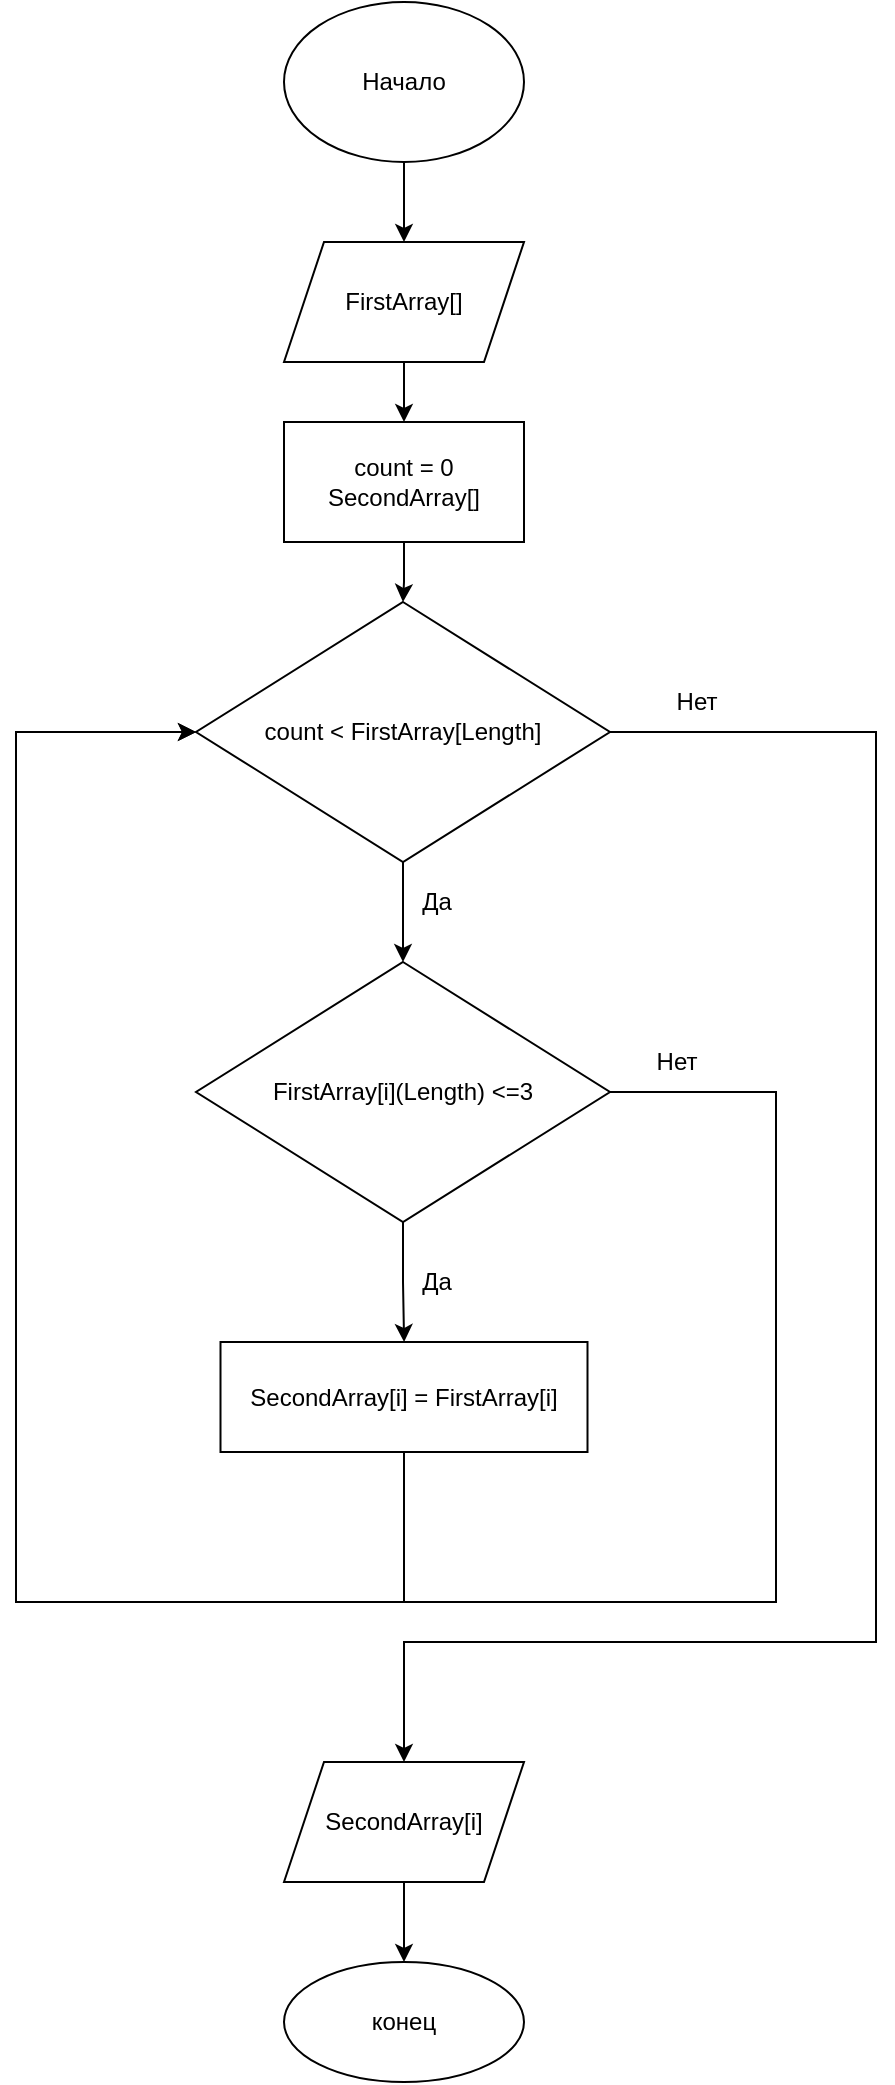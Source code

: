 <mxfile version="20.3.0" type="device"><diagram id="Bv3QAYGk3D50QLuTRBZk" name="Страница 1"><mxGraphModel dx="1422" dy="865" grid="1" gridSize="10" guides="1" tooltips="1" connect="1" arrows="1" fold="1" page="1" pageScale="1" pageWidth="827" pageHeight="1169" math="0" shadow="0"><root><mxCell id="0"/><mxCell id="1" parent="0"/><mxCell id="2s8a50eC5Y3ii-A8pnvM-3" value="" style="edgeStyle=orthogonalEdgeStyle;rounded=0;orthogonalLoop=1;jettySize=auto;html=1;" edge="1" parent="1" source="2s8a50eC5Y3ii-A8pnvM-1" target="2s8a50eC5Y3ii-A8pnvM-2"><mxGeometry relative="1" as="geometry"/></mxCell><mxCell id="2s8a50eC5Y3ii-A8pnvM-1" value="Начало" style="ellipse;whiteSpace=wrap;html=1;" vertex="1" parent="1"><mxGeometry x="354" y="20" width="120" height="80" as="geometry"/></mxCell><mxCell id="2s8a50eC5Y3ii-A8pnvM-5" value="" style="edgeStyle=orthogonalEdgeStyle;rounded=0;orthogonalLoop=1;jettySize=auto;html=1;" edge="1" parent="1" source="2s8a50eC5Y3ii-A8pnvM-2" target="2s8a50eC5Y3ii-A8pnvM-4"><mxGeometry relative="1" as="geometry"/></mxCell><mxCell id="2s8a50eC5Y3ii-A8pnvM-2" value="FirstArray[]" style="shape=parallelogram;perimeter=parallelogramPerimeter;whiteSpace=wrap;html=1;fixedSize=1;" vertex="1" parent="1"><mxGeometry x="354" y="140" width="120" height="60" as="geometry"/></mxCell><mxCell id="2s8a50eC5Y3ii-A8pnvM-7" value="" style="edgeStyle=orthogonalEdgeStyle;rounded=0;orthogonalLoop=1;jettySize=auto;html=1;" edge="1" parent="1" source="2s8a50eC5Y3ii-A8pnvM-4" target="2s8a50eC5Y3ii-A8pnvM-6"><mxGeometry relative="1" as="geometry"/></mxCell><mxCell id="2s8a50eC5Y3ii-A8pnvM-4" value="count = 0&lt;br&gt;SecondArray[]" style="whiteSpace=wrap;html=1;" vertex="1" parent="1"><mxGeometry x="354" y="230" width="120" height="60" as="geometry"/></mxCell><mxCell id="2s8a50eC5Y3ii-A8pnvM-11" value="" style="edgeStyle=orthogonalEdgeStyle;rounded=0;orthogonalLoop=1;jettySize=auto;html=1;" edge="1" parent="1" source="2s8a50eC5Y3ii-A8pnvM-6" target="2s8a50eC5Y3ii-A8pnvM-10"><mxGeometry relative="1" as="geometry"/></mxCell><mxCell id="2s8a50eC5Y3ii-A8pnvM-16" style="edgeStyle=orthogonalEdgeStyle;rounded=0;orthogonalLoop=1;jettySize=auto;html=1;exitX=1;exitY=0.5;exitDx=0;exitDy=0;" edge="1" parent="1" source="2s8a50eC5Y3ii-A8pnvM-6"><mxGeometry relative="1" as="geometry"><mxPoint x="414" y="900" as="targetPoint"/><Array as="points"><mxPoint x="650" y="385"/><mxPoint x="650" y="840"/><mxPoint x="414" y="840"/></Array></mxGeometry></mxCell><mxCell id="2s8a50eC5Y3ii-A8pnvM-6" value="count &amp;lt; FirstArray[Length]" style="rhombus;whiteSpace=wrap;html=1;" vertex="1" parent="1"><mxGeometry x="310" y="320" width="207" height="130" as="geometry"/></mxCell><mxCell id="2s8a50eC5Y3ii-A8pnvM-13" value="" style="edgeStyle=orthogonalEdgeStyle;rounded=0;orthogonalLoop=1;jettySize=auto;html=1;" edge="1" parent="1" source="2s8a50eC5Y3ii-A8pnvM-10" target="2s8a50eC5Y3ii-A8pnvM-12"><mxGeometry relative="1" as="geometry"/></mxCell><mxCell id="2s8a50eC5Y3ii-A8pnvM-10" value="FirstArray[i](Length) &amp;lt;=3" style="rhombus;whiteSpace=wrap;html=1;" vertex="1" parent="1"><mxGeometry x="310" y="500" width="207" height="130" as="geometry"/></mxCell><mxCell id="2s8a50eC5Y3ii-A8pnvM-12" value="SecondArray[i] = FirstArray[i]" style="whiteSpace=wrap;html=1;" vertex="1" parent="1"><mxGeometry x="322.25" y="690" width="183.5" height="55" as="geometry"/></mxCell><mxCell id="2s8a50eC5Y3ii-A8pnvM-14" value="" style="endArrow=classic;html=1;rounded=0;exitX=0.5;exitY=1;exitDx=0;exitDy=0;entryX=0;entryY=0.5;entryDx=0;entryDy=0;" edge="1" parent="1" source="2s8a50eC5Y3ii-A8pnvM-12" target="2s8a50eC5Y3ii-A8pnvM-6"><mxGeometry width="50" height="50" relative="1" as="geometry"><mxPoint x="390" y="550" as="sourcePoint"/><mxPoint x="440" y="500" as="targetPoint"/><Array as="points"><mxPoint x="414" y="820"/><mxPoint x="220" y="820"/><mxPoint x="220" y="385"/></Array></mxGeometry></mxCell><mxCell id="2s8a50eC5Y3ii-A8pnvM-15" value="" style="endArrow=classic;html=1;rounded=0;entryX=0;entryY=0.5;entryDx=0;entryDy=0;exitX=1;exitY=0.5;exitDx=0;exitDy=0;" edge="1" parent="1" source="2s8a50eC5Y3ii-A8pnvM-10" target="2s8a50eC5Y3ii-A8pnvM-6"><mxGeometry width="50" height="50" relative="1" as="geometry"><mxPoint x="390" y="550" as="sourcePoint"/><mxPoint x="440" y="500" as="targetPoint"/><Array as="points"><mxPoint x="600" y="565"/><mxPoint x="600" y="820"/><mxPoint x="220" y="820"/><mxPoint x="220" y="385"/></Array></mxGeometry></mxCell><mxCell id="2s8a50eC5Y3ii-A8pnvM-23" value="" style="edgeStyle=orthogonalEdgeStyle;rounded=0;orthogonalLoop=1;jettySize=auto;html=1;" edge="1" parent="1" source="2s8a50eC5Y3ii-A8pnvM-17" target="2s8a50eC5Y3ii-A8pnvM-22"><mxGeometry relative="1" as="geometry"/></mxCell><mxCell id="2s8a50eC5Y3ii-A8pnvM-17" value="SecondArray[i]" style="shape=parallelogram;perimeter=parallelogramPerimeter;whiteSpace=wrap;html=1;fixedSize=1;" vertex="1" parent="1"><mxGeometry x="354" y="900" width="120" height="60" as="geometry"/></mxCell><mxCell id="2s8a50eC5Y3ii-A8pnvM-18" value="Да" style="text;html=1;align=center;verticalAlign=middle;resizable=0;points=[];autosize=1;strokeColor=none;fillColor=none;" vertex="1" parent="1"><mxGeometry x="410" y="455" width="40" height="30" as="geometry"/></mxCell><mxCell id="2s8a50eC5Y3ii-A8pnvM-19" value="Да" style="text;html=1;align=center;verticalAlign=middle;resizable=0;points=[];autosize=1;strokeColor=none;fillColor=none;" vertex="1" parent="1"><mxGeometry x="410" y="645" width="40" height="30" as="geometry"/></mxCell><mxCell id="2s8a50eC5Y3ii-A8pnvM-20" value="Нет" style="text;html=1;align=center;verticalAlign=middle;resizable=0;points=[];autosize=1;strokeColor=none;fillColor=none;" vertex="1" parent="1"><mxGeometry x="530" y="535" width="40" height="30" as="geometry"/></mxCell><mxCell id="2s8a50eC5Y3ii-A8pnvM-21" value="Нет" style="text;html=1;align=center;verticalAlign=middle;resizable=0;points=[];autosize=1;strokeColor=none;fillColor=none;" vertex="1" parent="1"><mxGeometry x="540" y="355" width="40" height="30" as="geometry"/></mxCell><mxCell id="2s8a50eC5Y3ii-A8pnvM-22" value="конец" style="ellipse;whiteSpace=wrap;html=1;" vertex="1" parent="1"><mxGeometry x="354" y="1000" width="120" height="60" as="geometry"/></mxCell></root></mxGraphModel></diagram></mxfile>
